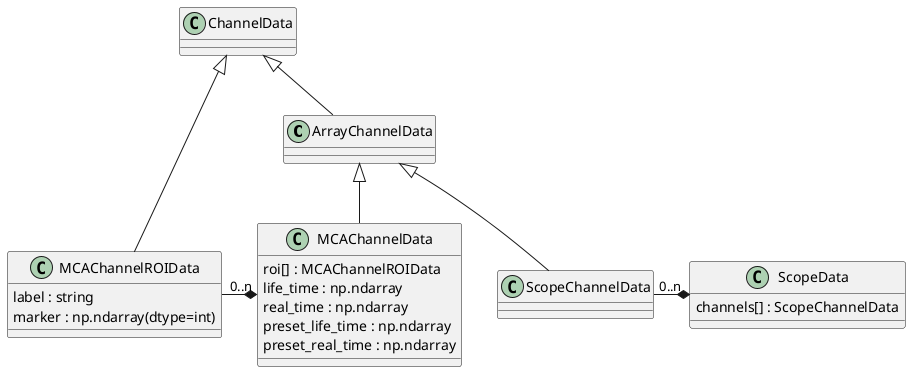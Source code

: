 @startuml
'https://plantuml.com/class-diagram

class ArrayChannelData extends ChannelData {}

together {
class ScopeChannelData extends ArrayChannelData

class MCAChannelData extends ArrayChannelData {
    roi[] : MCAChannelROIData
    life_time : np.ndarray
    real_time : np.ndarray
    preset_life_time : np.ndarray
    preset_real_time : np.ndarray
}

MCAChannelROIData "0..n" -* MCAChannelData

class MCAChannelROIData extends ChannelData {
    {field} label : string
    {field} marker : np.ndarray(dtype=int)
}

class ScopeData {
    channels[] : ScopeChannelData
}

ScopeChannelData "0..n" -* ScopeData

}

@enduml